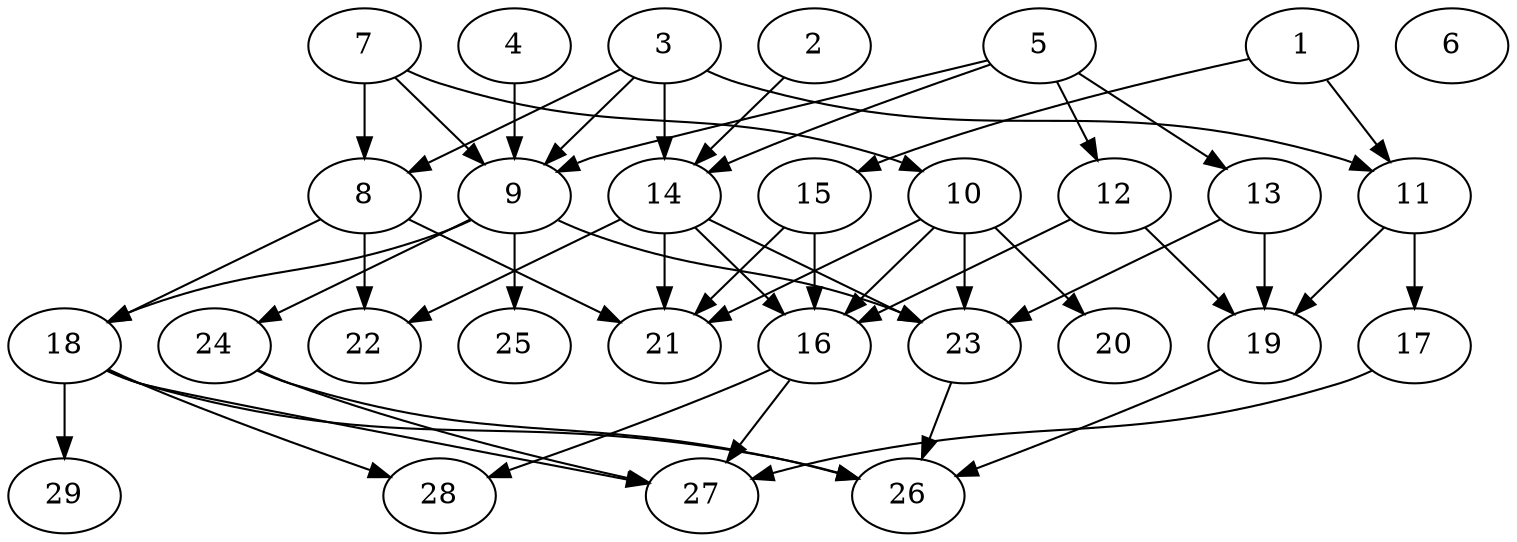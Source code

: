 // DAG (tier=2-normal, mode=compute, n=29, ccr=0.352, fat=0.635, density=0.516, regular=0.543, jump=0.138, mindata=524288, maxdata=8388608)
// DAG automatically generated by daggen at Sun Aug 24 16:33:33 2025
// /home/ermia/Project/Environments/daggen/bin/daggen --dot --ccr 0.352 --fat 0.635 --regular 0.543 --density 0.516 --jump 0.138 --mindata 524288 --maxdata 8388608 -n 29 
digraph G {
  1 [size="371600705988633408", alpha="0.02", expect_size="185800352994316704"]
  1 -> 11 [size ="461971052822528"]
  1 -> 15 [size ="461971052822528"]
  2 [size="149103551371306304", alpha="0.03", expect_size="74551775685653152"]
  2 -> 14 [size ="78342350962688"]
  3 [size="13098900772892754", alpha="0.19", expect_size="6549450386446377"]
  3 -> 8 [size ="366626805383168"]
  3 -> 9 [size ="366626805383168"]
  3 -> 11 [size ="366626805383168"]
  3 -> 14 [size ="366626805383168"]
  4 [size="2902591083070310", alpha="0.06", expect_size="1451295541535155"]
  4 -> 9 [size ="319552143491072"]
  5 [size="107641277031549072", alpha="0.01", expect_size="53820638515774536"]
  5 -> 9 [size ="157277172531200"]
  5 -> 12 [size ="157277172531200"]
  5 -> 13 [size ="157277172531200"]
  5 -> 14 [size ="157277172531200"]
  6 [size="37959073184278904832", alpha="0.15", expect_size="18979536592139452416"]
  7 [size="30289845699148424", alpha="0.13", expect_size="15144922849574212"]
  7 -> 8 [size ="45228723535872"]
  7 -> 9 [size ="45228723535872"]
  7 -> 10 [size ="45228723535872"]
  8 [size="221759762578794348544", alpha="0.12", expect_size="110879881289397174272"]
  8 -> 18 [size ="293097300819968"]
  8 -> 21 [size ="293097300819968"]
  8 -> 22 [size ="293097300819968"]
  9 [size="89423043242976346112", alpha="0.17", expect_size="44711521621488173056"]
  9 -> 18 [size ="159976534310912"]
  9 -> 23 [size ="159976534310912"]
  9 -> 24 [size ="159976534310912"]
  9 -> 25 [size ="159976534310912"]
  10 [size="8909373124993638", alpha="0.12", expect_size="4454686562496819"]
  10 -> 16 [size ="365740028854272"]
  10 -> 20 [size ="365740028854272"]
  10 -> 21 [size ="365740028854272"]
  10 -> 23 [size ="365740028854272"]
  11 [size="302840606251221516288", alpha="0.10", expect_size="151420303125610758144"]
  11 -> 17 [size ="360771917709312"]
  11 -> 19 [size ="360771917709312"]
  12 [size="13664058456831714", alpha="0.08", expect_size="6832029228415857"]
  12 -> 16 [size ="474505310896128"]
  12 -> 19 [size ="474505310896128"]
  13 [size="90967626681849741312", alpha="0.17", expect_size="45483813340924870656"]
  13 -> 19 [size ="161813429747712"]
  13 -> 23 [size ="161813429747712"]
  14 [size="158612153465058432", alpha="0.11", expect_size="79306076732529216"]
  14 -> 16 [size ="73447975682048"]
  14 -> 21 [size ="73447975682048"]
  14 -> 22 [size ="73447975682048"]
  14 -> 23 [size ="73447975682048"]
  15 [size="229810598578370752", alpha="0.12", expect_size="114905299289185376"]
  15 -> 16 [size ="454778056343552"]
  15 -> 21 [size ="454778056343552"]
  16 [size="44862998212247552000", alpha="0.18", expect_size="22431499106123776000"]
  16 -> 27 [size ="101006390067200"]
  16 -> 28 [size ="101006390067200"]
  17 [size="157783342676592033792", alpha="0.08", expect_size="78891671338296016896"]
  17 -> 27 [size ="233595293663232"]
  18 [size="1523244647654232", alpha="0.20", expect_size="761622323827116"]
  18 -> 26 [size ="32028678422528"]
  18 -> 27 [size ="32028678422528"]
  18 -> 28 [size ="32028678422528"]
  18 -> 29 [size ="32028678422528"]
  19 [size="371997683249944448", alpha="0.10", expect_size="185998841624972224"]
  19 -> 26 [size ="219730560417792"]
  20 [size="559478229777429440", alpha="0.08", expect_size="279739114888714720"]
  21 [size="404456968310386327552", alpha="0.04", expect_size="202228484155193163776"]
  22 [size="52751555584800256", alpha="0.01", expect_size="26375777792400128"]
  23 [size="30457586343772128", alpha="0.06", expect_size="15228793171886064"]
  23 -> 26 [size ="494264970641408"]
  24 [size="6643656799267754", alpha="0.01", expect_size="3321828399633877"]
  24 -> 26 [size ="121833802170368"]
  24 -> 27 [size ="121833802170368"]
  25 [size="841019913783785600", alpha="0.18", expect_size="420509956891892800"]
  26 [size="367955523480121472", alpha="0.05", expect_size="183977761740060736"]
  27 [size="588568116401899831296", alpha="0.18", expect_size="294284058200949915648"]
  28 [size="13649494724042746", alpha="0.12", expect_size="6824747362021373"]
  29 [size="989095875164766208", alpha="0.04", expect_size="494547937582383104"]
}
